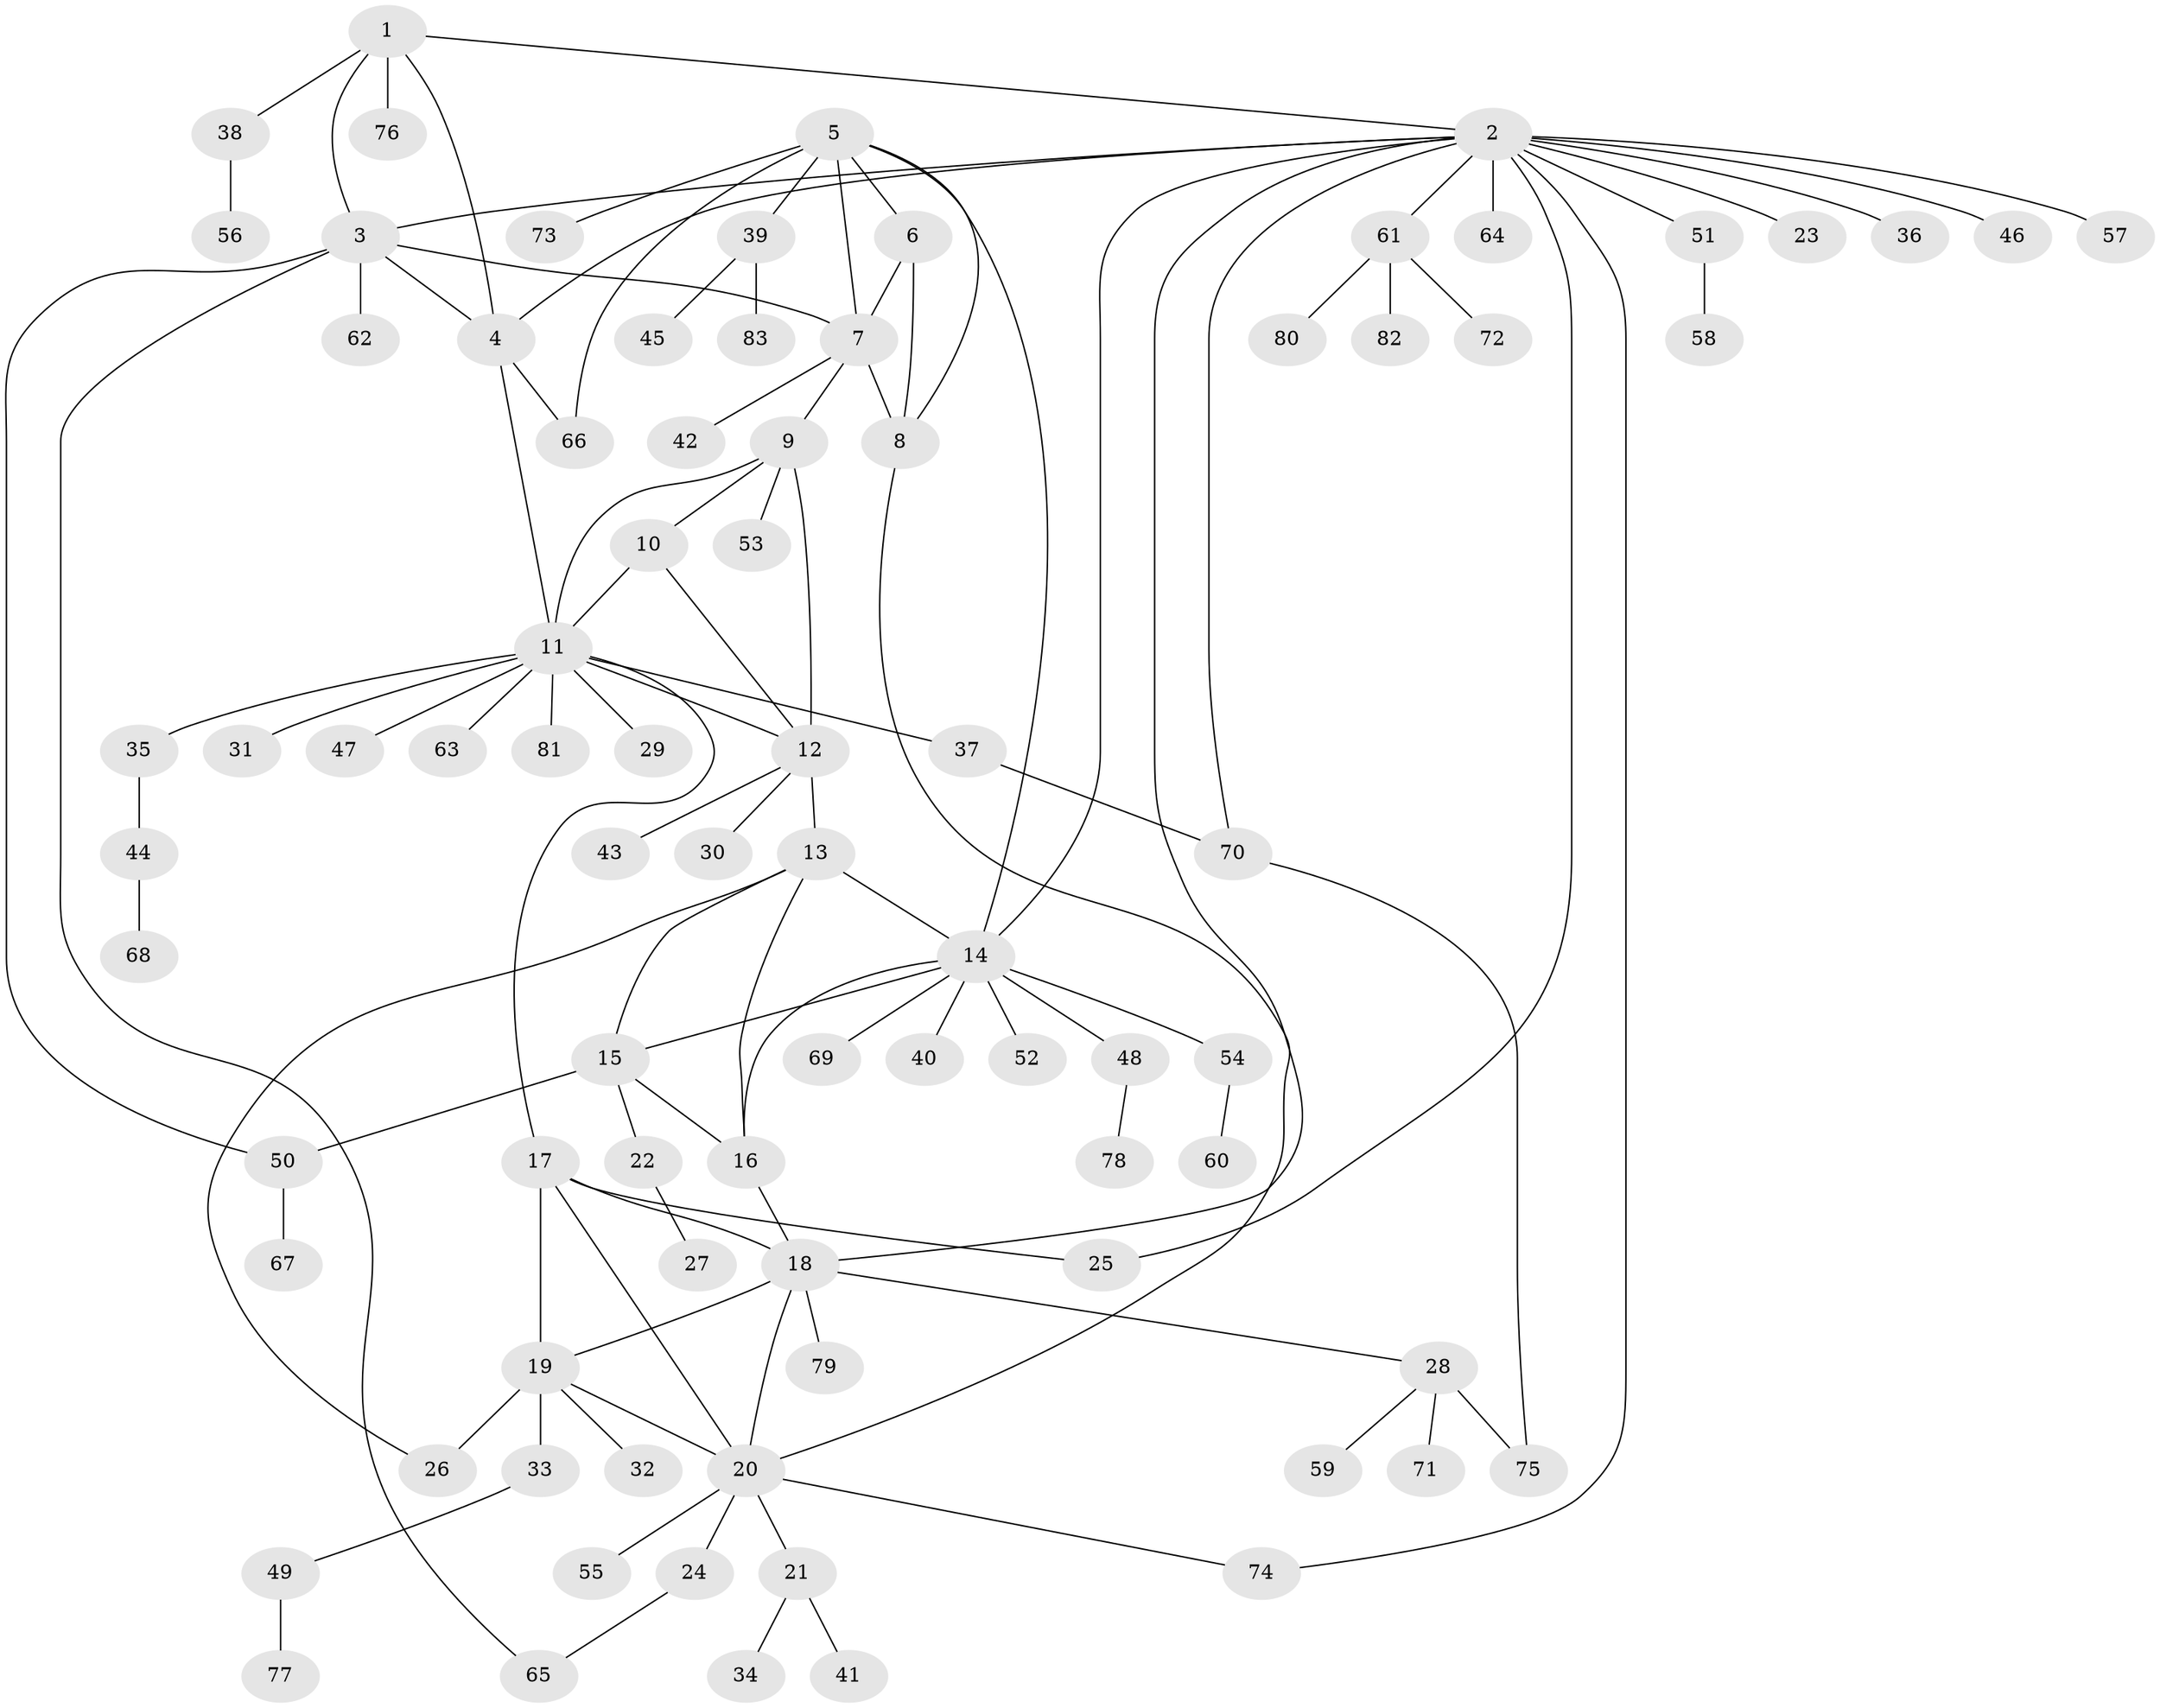 // Generated by graph-tools (version 1.1) at 2025/02/03/09/25 03:02:46]
// undirected, 83 vertices, 111 edges
graph export_dot {
graph [start="1"]
  node [color=gray90,style=filled];
  1;
  2;
  3;
  4;
  5;
  6;
  7;
  8;
  9;
  10;
  11;
  12;
  13;
  14;
  15;
  16;
  17;
  18;
  19;
  20;
  21;
  22;
  23;
  24;
  25;
  26;
  27;
  28;
  29;
  30;
  31;
  32;
  33;
  34;
  35;
  36;
  37;
  38;
  39;
  40;
  41;
  42;
  43;
  44;
  45;
  46;
  47;
  48;
  49;
  50;
  51;
  52;
  53;
  54;
  55;
  56;
  57;
  58;
  59;
  60;
  61;
  62;
  63;
  64;
  65;
  66;
  67;
  68;
  69;
  70;
  71;
  72;
  73;
  74;
  75;
  76;
  77;
  78;
  79;
  80;
  81;
  82;
  83;
  1 -- 2;
  1 -- 3;
  1 -- 4;
  1 -- 38;
  1 -- 76;
  2 -- 3;
  2 -- 4;
  2 -- 14;
  2 -- 18;
  2 -- 23;
  2 -- 25;
  2 -- 36;
  2 -- 46;
  2 -- 51;
  2 -- 57;
  2 -- 61;
  2 -- 64;
  2 -- 70;
  2 -- 74;
  3 -- 4;
  3 -- 7;
  3 -- 50;
  3 -- 62;
  3 -- 65;
  4 -- 11;
  4 -- 66;
  5 -- 6;
  5 -- 7;
  5 -- 8;
  5 -- 14;
  5 -- 39;
  5 -- 66;
  5 -- 73;
  6 -- 7;
  6 -- 8;
  7 -- 8;
  7 -- 9;
  7 -- 42;
  8 -- 20;
  9 -- 10;
  9 -- 11;
  9 -- 12;
  9 -- 53;
  10 -- 11;
  10 -- 12;
  11 -- 12;
  11 -- 17;
  11 -- 29;
  11 -- 31;
  11 -- 35;
  11 -- 37;
  11 -- 47;
  11 -- 63;
  11 -- 81;
  12 -- 13;
  12 -- 30;
  12 -- 43;
  13 -- 14;
  13 -- 15;
  13 -- 16;
  13 -- 26;
  14 -- 15;
  14 -- 16;
  14 -- 40;
  14 -- 48;
  14 -- 52;
  14 -- 54;
  14 -- 69;
  15 -- 16;
  15 -- 22;
  15 -- 50;
  16 -- 18;
  17 -- 18;
  17 -- 19;
  17 -- 20;
  17 -- 25;
  18 -- 19;
  18 -- 20;
  18 -- 28;
  18 -- 79;
  19 -- 20;
  19 -- 26;
  19 -- 32;
  19 -- 33;
  20 -- 21;
  20 -- 24;
  20 -- 55;
  20 -- 74;
  21 -- 34;
  21 -- 41;
  22 -- 27;
  24 -- 65;
  28 -- 59;
  28 -- 71;
  28 -- 75;
  33 -- 49;
  35 -- 44;
  37 -- 70;
  38 -- 56;
  39 -- 45;
  39 -- 83;
  44 -- 68;
  48 -- 78;
  49 -- 77;
  50 -- 67;
  51 -- 58;
  54 -- 60;
  61 -- 72;
  61 -- 80;
  61 -- 82;
  70 -- 75;
}
